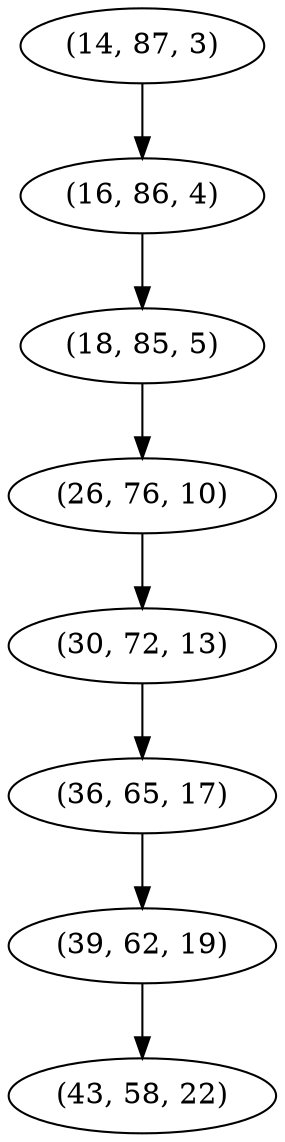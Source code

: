 digraph tree {
    "(14, 87, 3)";
    "(16, 86, 4)";
    "(18, 85, 5)";
    "(26, 76, 10)";
    "(30, 72, 13)";
    "(36, 65, 17)";
    "(39, 62, 19)";
    "(43, 58, 22)";
    "(14, 87, 3)" -> "(16, 86, 4)";
    "(16, 86, 4)" -> "(18, 85, 5)";
    "(18, 85, 5)" -> "(26, 76, 10)";
    "(26, 76, 10)" -> "(30, 72, 13)";
    "(30, 72, 13)" -> "(36, 65, 17)";
    "(36, 65, 17)" -> "(39, 62, 19)";
    "(39, 62, 19)" -> "(43, 58, 22)";
}
